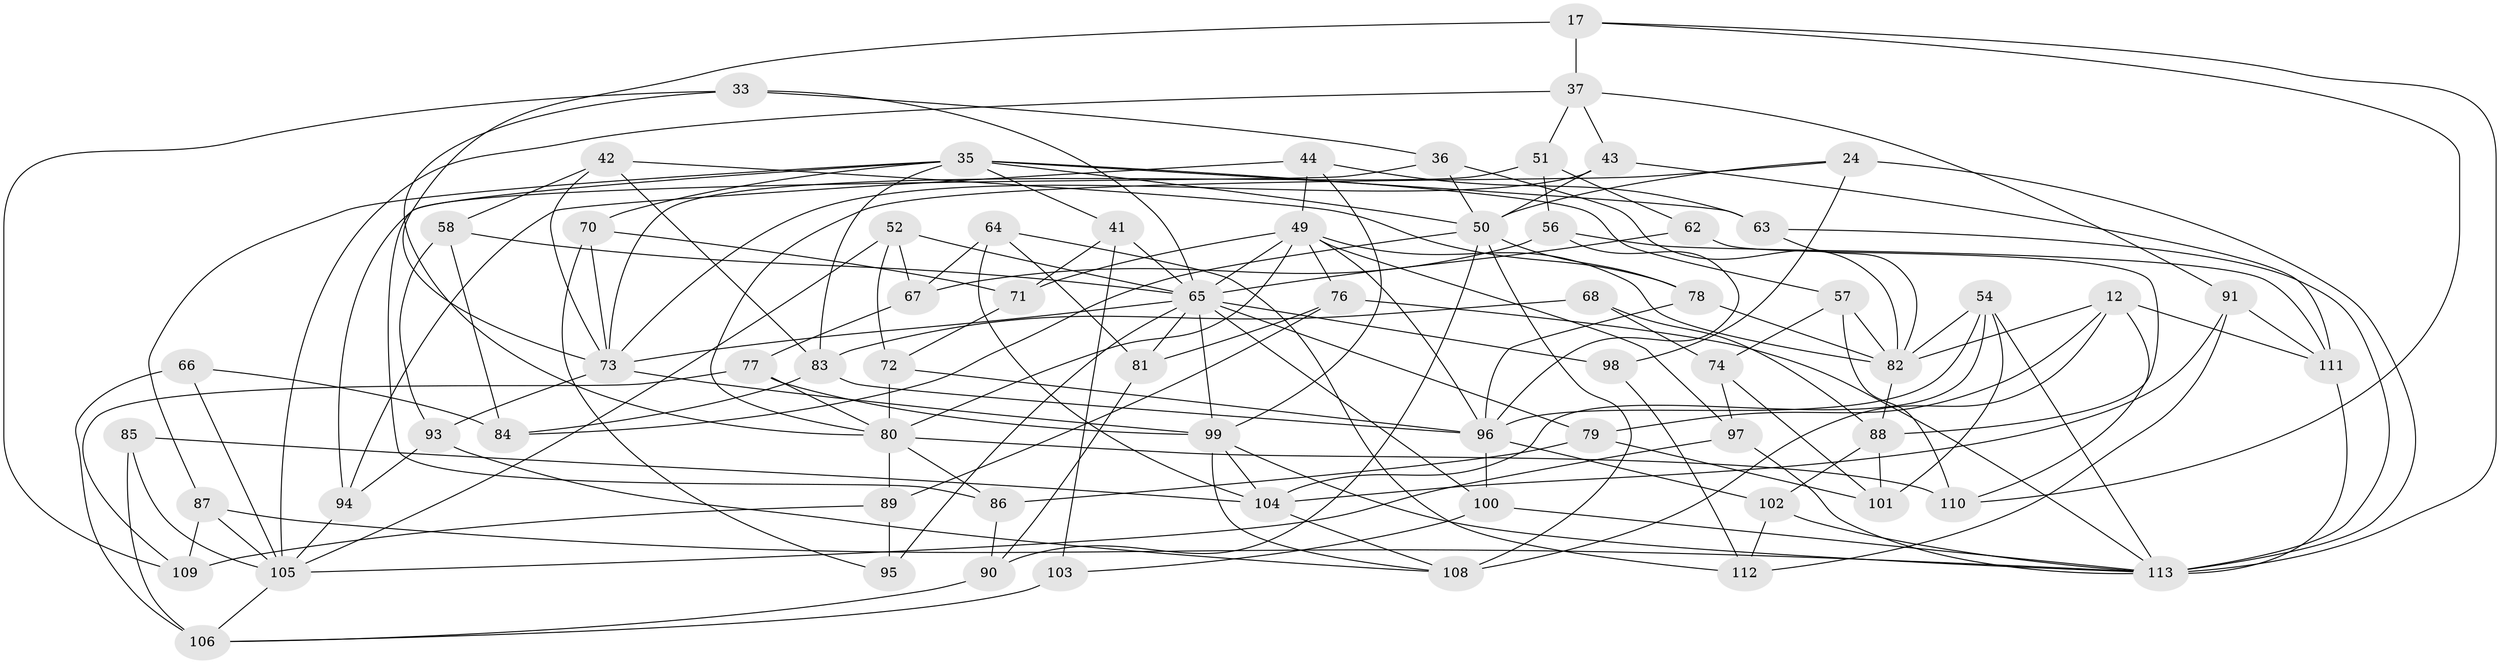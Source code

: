 // original degree distribution, {4: 1.0}
// Generated by graph-tools (version 1.1) at 2025/03/03/04/25 22:03:04]
// undirected, 67 vertices, 161 edges
graph export_dot {
graph [start="1"]
  node [color=gray90,style=filled];
  12 [super="+5"];
  17 [super="+1"];
  24 [super="+8"];
  33;
  35 [super="+32"];
  36;
  37 [super="+22"];
  41;
  42;
  43;
  44;
  49 [super="+4+39+48"];
  50 [super="+10+27"];
  51;
  52;
  54 [super="+19"];
  56;
  57;
  58;
  62;
  63;
  64;
  65 [super="+7+31+60+55"];
  66;
  67;
  68;
  70;
  71;
  72;
  73 [super="+18+40+20"];
  74;
  76;
  77;
  78;
  79;
  80 [super="+16+46+29"];
  81;
  82 [super="+53"];
  83 [super="+2"];
  84;
  85;
  86;
  87;
  88 [super="+59"];
  89 [super="+61"];
  90;
  91;
  93;
  94;
  95;
  96 [super="+11+14"];
  97;
  98;
  99 [super="+3+6+75"];
  100;
  101;
  102;
  103;
  104 [super="+69"];
  105 [super="+25+28"];
  106 [super="+9+47"];
  108 [super="+107"];
  109;
  110;
  111 [super="+92"];
  112;
  113 [super="+13+45+21+34"];
  12 -- 79;
  12 -- 108 [weight=2];
  12 -- 110;
  12 -- 82;
  12 -- 111;
  17 -- 37 [weight=2];
  17 -- 110;
  17 -- 113;
  17 -- 73 [weight=2];
  24 -- 98 [weight=2];
  24 -- 50;
  24 -- 113 [weight=2];
  24 -- 80;
  33 -- 36;
  33 -- 109;
  33 -- 65;
  33 -- 80;
  35 -- 87;
  35 -- 86;
  35 -- 50;
  35 -- 83;
  35 -- 70;
  35 -- 41;
  35 -- 63;
  35 -- 57;
  36 -- 50;
  36 -- 94;
  36 -- 82;
  37 -- 43;
  37 -- 91;
  37 -- 51;
  37 -- 105;
  41 -- 103;
  41 -- 71;
  41 -- 65;
  42 -- 58;
  42 -- 78;
  42 -- 83;
  42 -- 73;
  43 -- 50;
  43 -- 73;
  43 -- 111;
  44 -- 63;
  44 -- 94;
  44 -- 99;
  44 -- 49;
  49 -- 97;
  49 -- 71;
  49 -- 96;
  49 -- 80 [weight=2];
  49 -- 76;
  49 -- 82;
  49 -- 65 [weight=2];
  50 -- 90;
  50 -- 108;
  50 -- 84;
  50 -- 78;
  51 -- 62;
  51 -- 56;
  51 -- 73;
  52 -- 72;
  52 -- 67;
  52 -- 105;
  52 -- 65;
  54 -- 101;
  54 -- 96;
  54 -- 104 [weight=2];
  54 -- 113;
  54 -- 82;
  56 -- 67;
  56 -- 111;
  56 -- 96;
  57 -- 82;
  57 -- 110;
  57 -- 74;
  58 -- 93;
  58 -- 84;
  58 -- 65;
  62 -- 88 [weight=2];
  62 -- 65;
  63 -- 113;
  63 -- 82;
  64 -- 112;
  64 -- 104;
  64 -- 67;
  64 -- 81;
  65 -- 73;
  65 -- 100;
  65 -- 79;
  65 -- 98;
  65 -- 99;
  65 -- 95;
  65 -- 81;
  66 -- 106 [weight=2];
  66 -- 84;
  66 -- 105;
  67 -- 77;
  68 -- 74;
  68 -- 83 [weight=2];
  68 -- 88;
  70 -- 71;
  70 -- 95;
  70 -- 73;
  71 -- 72;
  72 -- 96;
  72 -- 80;
  73 -- 99 [weight=2];
  73 -- 93;
  74 -- 97;
  74 -- 101;
  76 -- 81;
  76 -- 89;
  76 -- 113;
  77 -- 109;
  77 -- 99;
  77 -- 80;
  78 -- 96;
  78 -- 82;
  79 -- 101;
  79 -- 86;
  80 -- 86;
  80 -- 110;
  80 -- 89 [weight=2];
  81 -- 90;
  82 -- 88;
  83 -- 96;
  83 -- 84;
  85 -- 106 [weight=2];
  85 -- 104;
  85 -- 105;
  86 -- 90;
  87 -- 109;
  87 -- 113;
  87 -- 105;
  88 -- 102;
  88 -- 101;
  89 -- 95 [weight=2];
  89 -- 109;
  90 -- 106;
  91 -- 112;
  91 -- 111;
  91 -- 104;
  93 -- 94;
  93 -- 108;
  94 -- 105;
  96 -- 100;
  96 -- 102;
  97 -- 105;
  97 -- 113;
  98 -- 112;
  99 -- 108;
  99 -- 104 [weight=2];
  99 -- 113 [weight=2];
  100 -- 103;
  100 -- 113;
  102 -- 112;
  102 -- 113;
  103 -- 106 [weight=2];
  104 -- 108;
  105 -- 106;
  111 -- 113 [weight=2];
}
